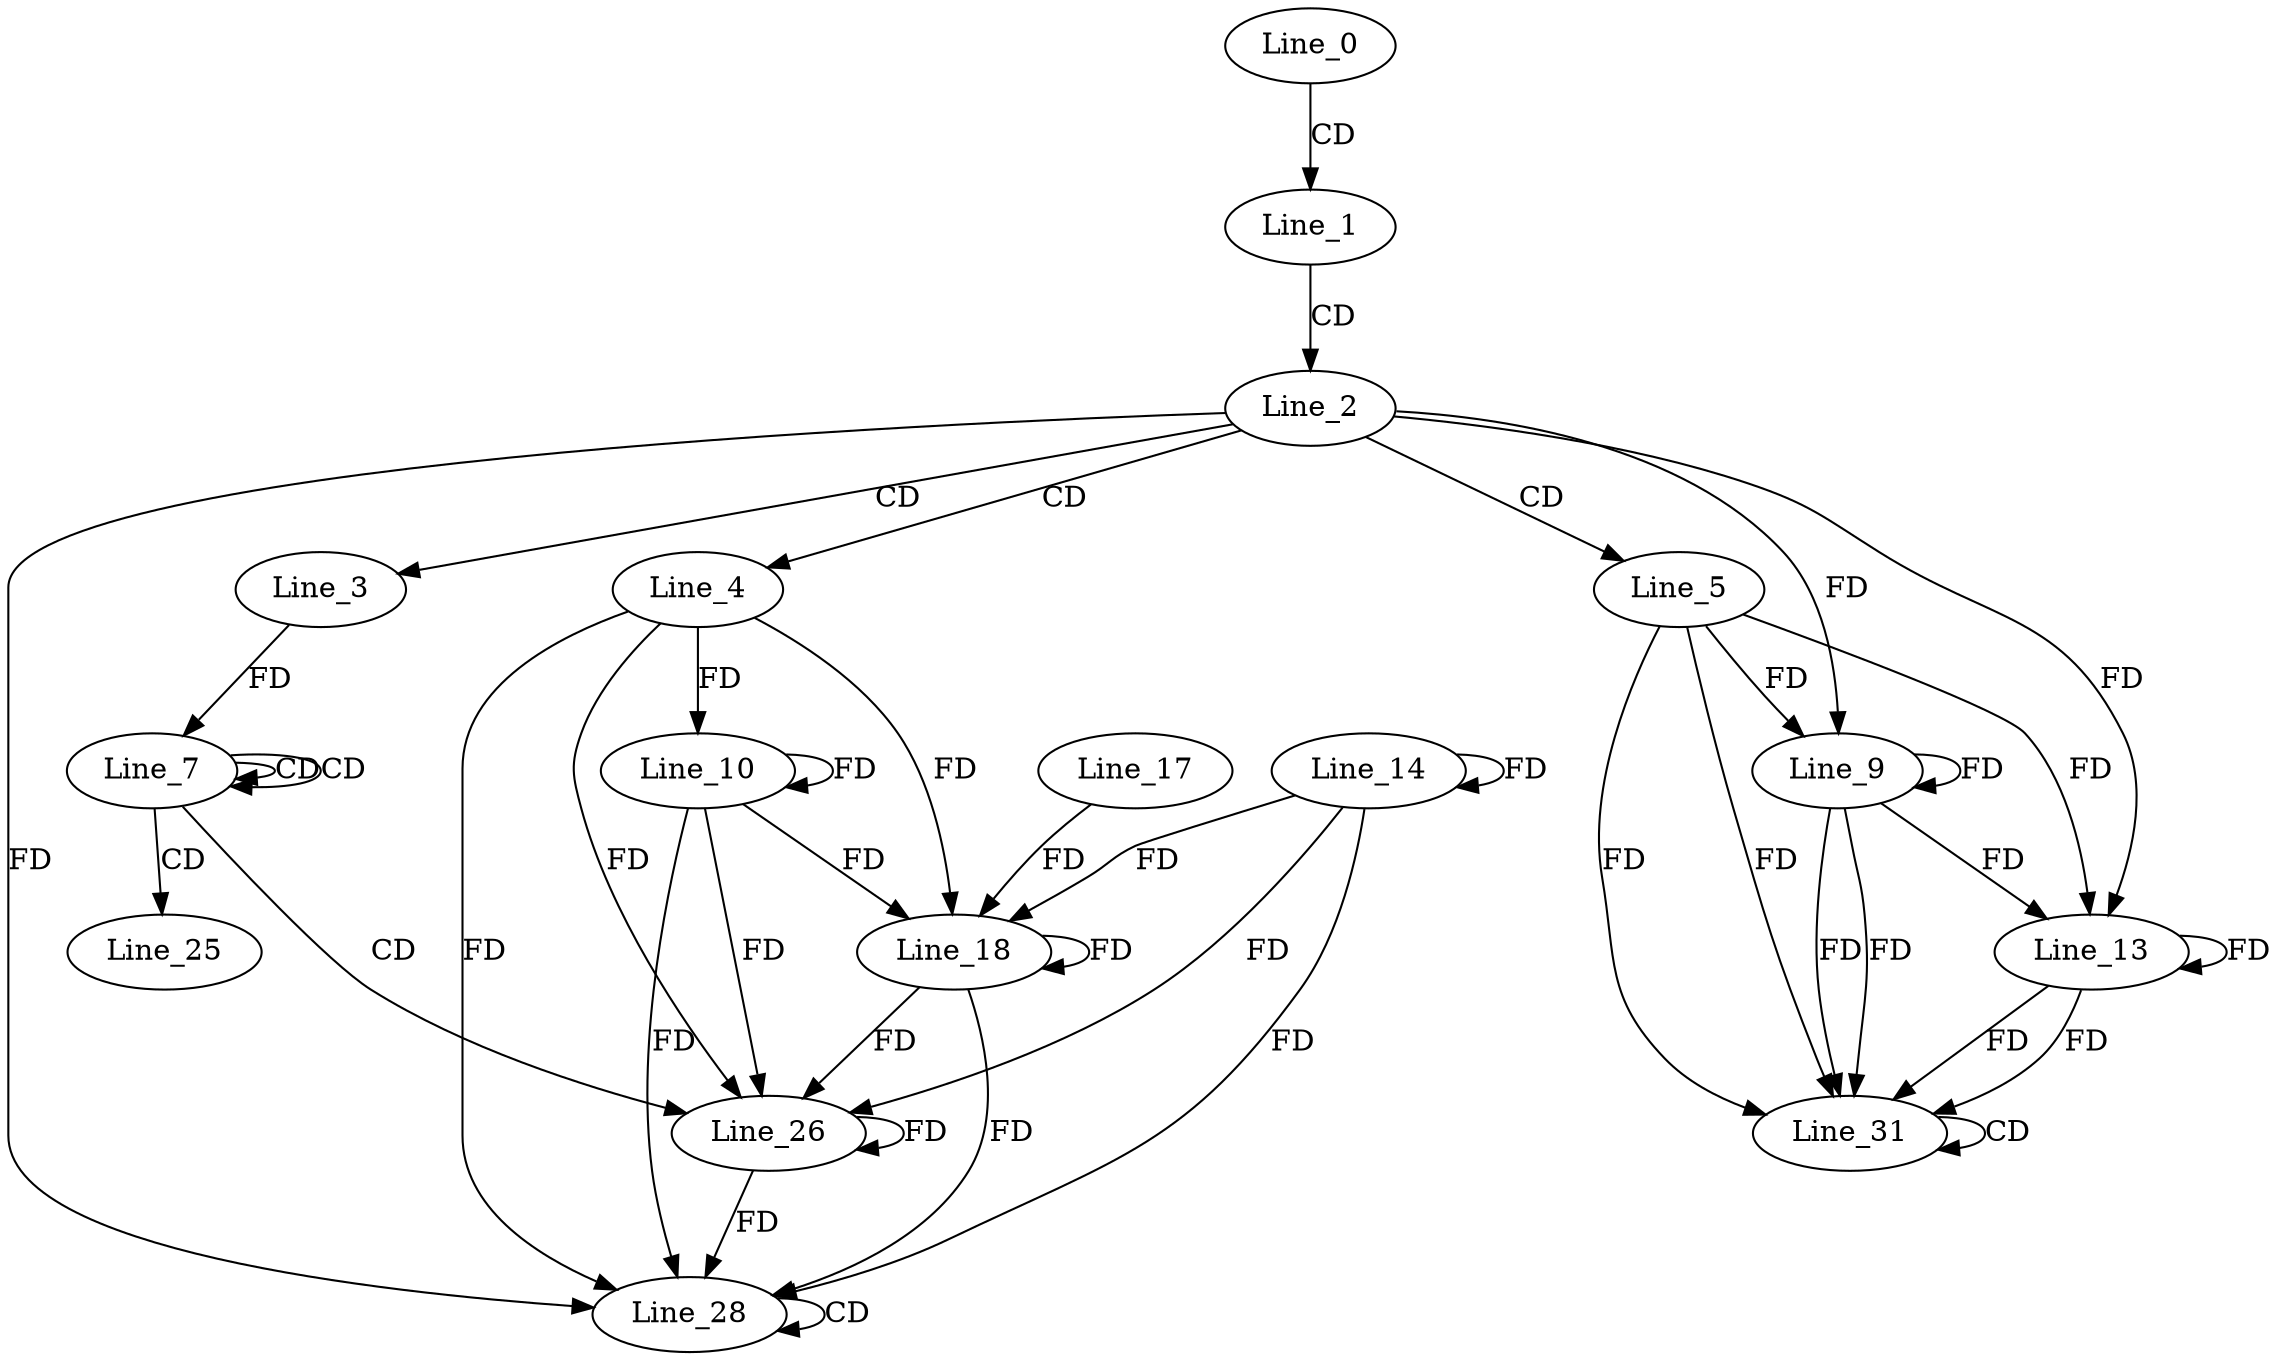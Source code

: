 digraph G {
  Line_0;
  Line_1;
  Line_2;
  Line_3;
  Line_4;
  Line_5;
  Line_7;
  Line_7;
  Line_7;
  Line_7;
  Line_9;
  Line_9;
  Line_10;
  Line_13;
  Line_13;
  Line_14;
  Line_18;
  Line_17;
  Line_18;
  Line_7;
  Line_25;
  Line_26;
  Line_28;
  Line_28;
  Line_31;
  Line_31;
  Line_0 -> Line_1 [ label="CD" ];
  Line_1 -> Line_2 [ label="CD" ];
  Line_2 -> Line_3 [ label="CD" ];
  Line_2 -> Line_4 [ label="CD" ];
  Line_2 -> Line_5 [ label="CD" ];
  Line_7 -> Line_7 [ label="CD" ];
  Line_3 -> Line_7 [ label="FD" ];
  Line_7 -> Line_7 [ label="CD" ];
  Line_5 -> Line_9 [ label="FD" ];
  Line_9 -> Line_9 [ label="FD" ];
  Line_2 -> Line_9 [ label="FD" ];
  Line_4 -> Line_10 [ label="FD" ];
  Line_10 -> Line_10 [ label="FD" ];
  Line_5 -> Line_13 [ label="FD" ];
  Line_9 -> Line_13 [ label="FD" ];
  Line_13 -> Line_13 [ label="FD" ];
  Line_2 -> Line_13 [ label="FD" ];
  Line_14 -> Line_14 [ label="FD" ];
  Line_4 -> Line_18 [ label="FD" ];
  Line_10 -> Line_18 [ label="FD" ];
  Line_14 -> Line_18 [ label="FD" ];
  Line_18 -> Line_18 [ label="FD" ];
  Line_17 -> Line_18 [ label="FD" ];
  Line_7 -> Line_25 [ label="CD" ];
  Line_7 -> Line_26 [ label="CD" ];
  Line_4 -> Line_26 [ label="FD" ];
  Line_10 -> Line_26 [ label="FD" ];
  Line_14 -> Line_26 [ label="FD" ];
  Line_18 -> Line_26 [ label="FD" ];
  Line_26 -> Line_26 [ label="FD" ];
  Line_28 -> Line_28 [ label="CD" ];
  Line_2 -> Line_28 [ label="FD" ];
  Line_4 -> Line_28 [ label="FD" ];
  Line_10 -> Line_28 [ label="FD" ];
  Line_14 -> Line_28 [ label="FD" ];
  Line_18 -> Line_28 [ label="FD" ];
  Line_26 -> Line_28 [ label="FD" ];
  Line_5 -> Line_31 [ label="FD" ];
  Line_9 -> Line_31 [ label="FD" ];
  Line_13 -> Line_31 [ label="FD" ];
  Line_31 -> Line_31 [ label="CD" ];
  Line_5 -> Line_31 [ label="FD" ];
  Line_9 -> Line_31 [ label="FD" ];
  Line_13 -> Line_31 [ label="FD" ];
}
